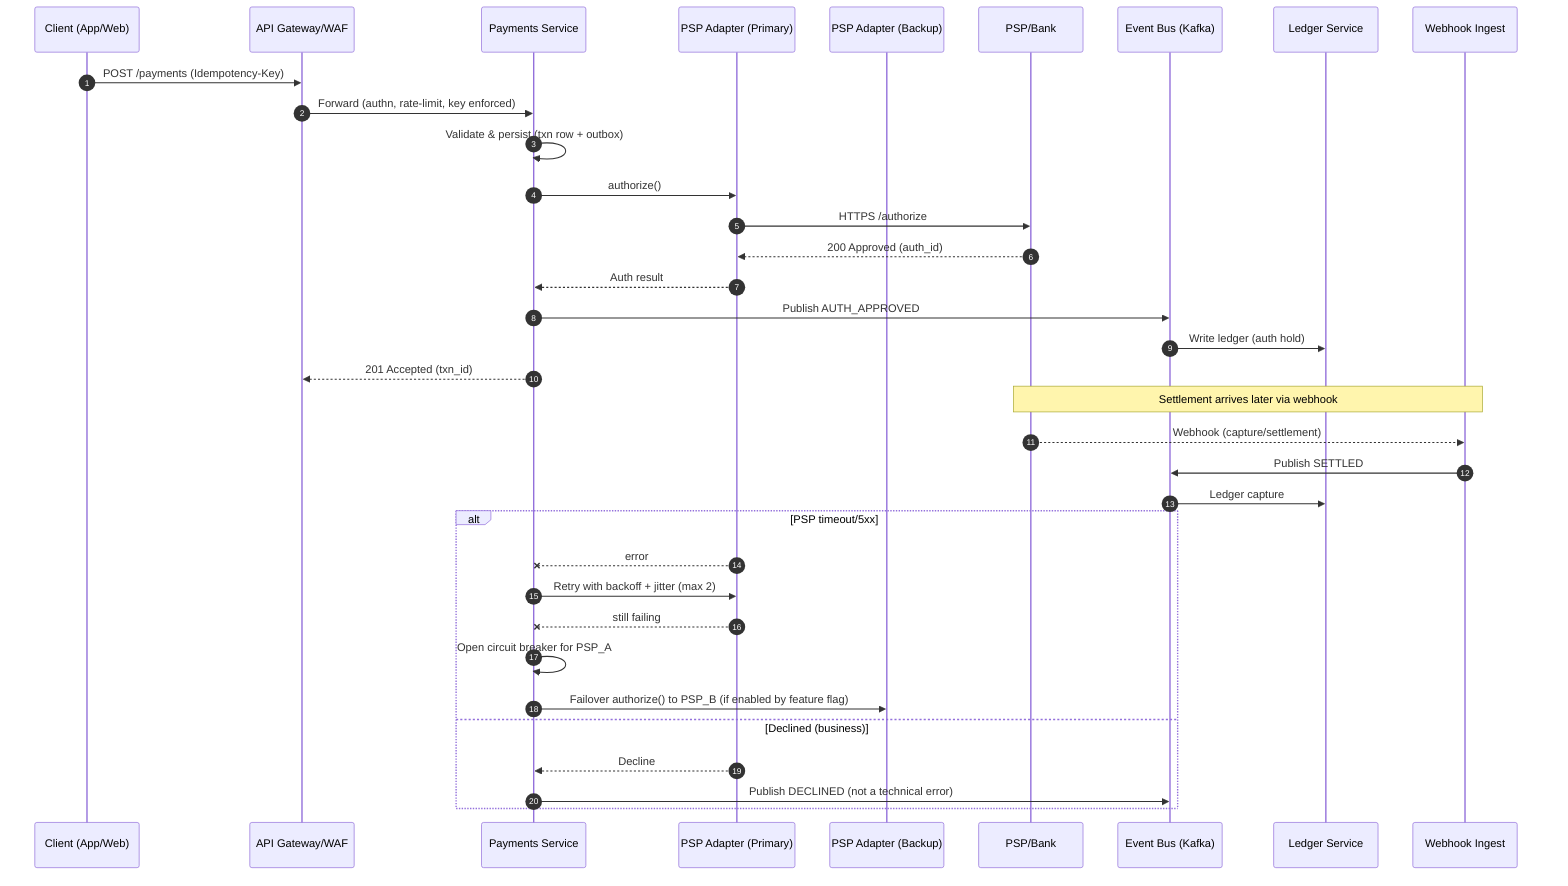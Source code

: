sequenceDiagram
  autonumber
  participant C as Client (App/Web)
  participant GW as API Gateway/WAF
  participant P as Payments Service
  participant A as PSP Adapter (Primary)
  participant B as PSP Adapter (Backup)
  participant PSP as PSP/Bank
  participant EB as Event Bus (Kafka)
  participant L as Ledger Service
  participant WH as Webhook Ingest

  C->>GW: POST /payments (Idempotency-Key)
  GW->>P: Forward (authn, rate-limit, key enforced)
  P->>P: Validate & persist (txn row + outbox)
  P->>A: authorize()
  A->>PSP: HTTPS /authorize
  PSP-->>A: 200 Approved (auth_id)
  A-->>P: Auth result
  P->>EB: Publish AUTH_APPROVED
  EB->>L: Write ledger (auth hold)
  P-->>GW: 201 Accepted (txn_id)

  Note over PSP,WH: Settlement arrives later via webhook
  PSP-->>WH: Webhook (capture/settlement)
  WH->>EB: Publish SETTLED
  EB->>L: Ledger capture

  alt PSP timeout/5xx
    A--x P: error
    P->>A: Retry with backoff + jitter (max 2)
    A--x P: still failing
    P->>P: Open circuit breaker for PSP_A
    P->>B: Failover authorize() to PSP_B (if enabled by feature flag)
  else Declined (business)
    A-->>P: Decline
    P->>EB: Publish DECLINED (not a technical error)
  end